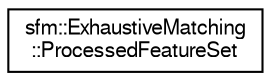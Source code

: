 digraph "Graphical Class Hierarchy"
{
  edge [fontname="FreeSans",fontsize="10",labelfontname="FreeSans",labelfontsize="10"];
  node [fontname="FreeSans",fontsize="10",shape=record];
  rankdir="LR";
  Node0 [label="sfm::ExhaustiveMatching\l::ProcessedFeatureSet",height=0.2,width=0.4,color="black", fillcolor="white", style="filled",URL="$structsfm_1_1_exhaustive_matching_1_1_processed_feature_set.html"];
}
